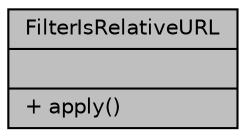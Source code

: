 digraph "FilterIsRelativeURL"
{
 // LATEX_PDF_SIZE
  edge [fontname="Helvetica",fontsize="10",labelfontname="Helvetica",labelfontsize="10"];
  node [fontname="Helvetica",fontsize="10",shape=record];
  Node1 [label="{FilterIsRelativeURL\n||+ apply()\l}",height=0.2,width=0.4,color="black", fillcolor="grey75", style="filled", fontcolor="black",tooltip="The implementation of the \"isRelativeURL\" filter."];
}
